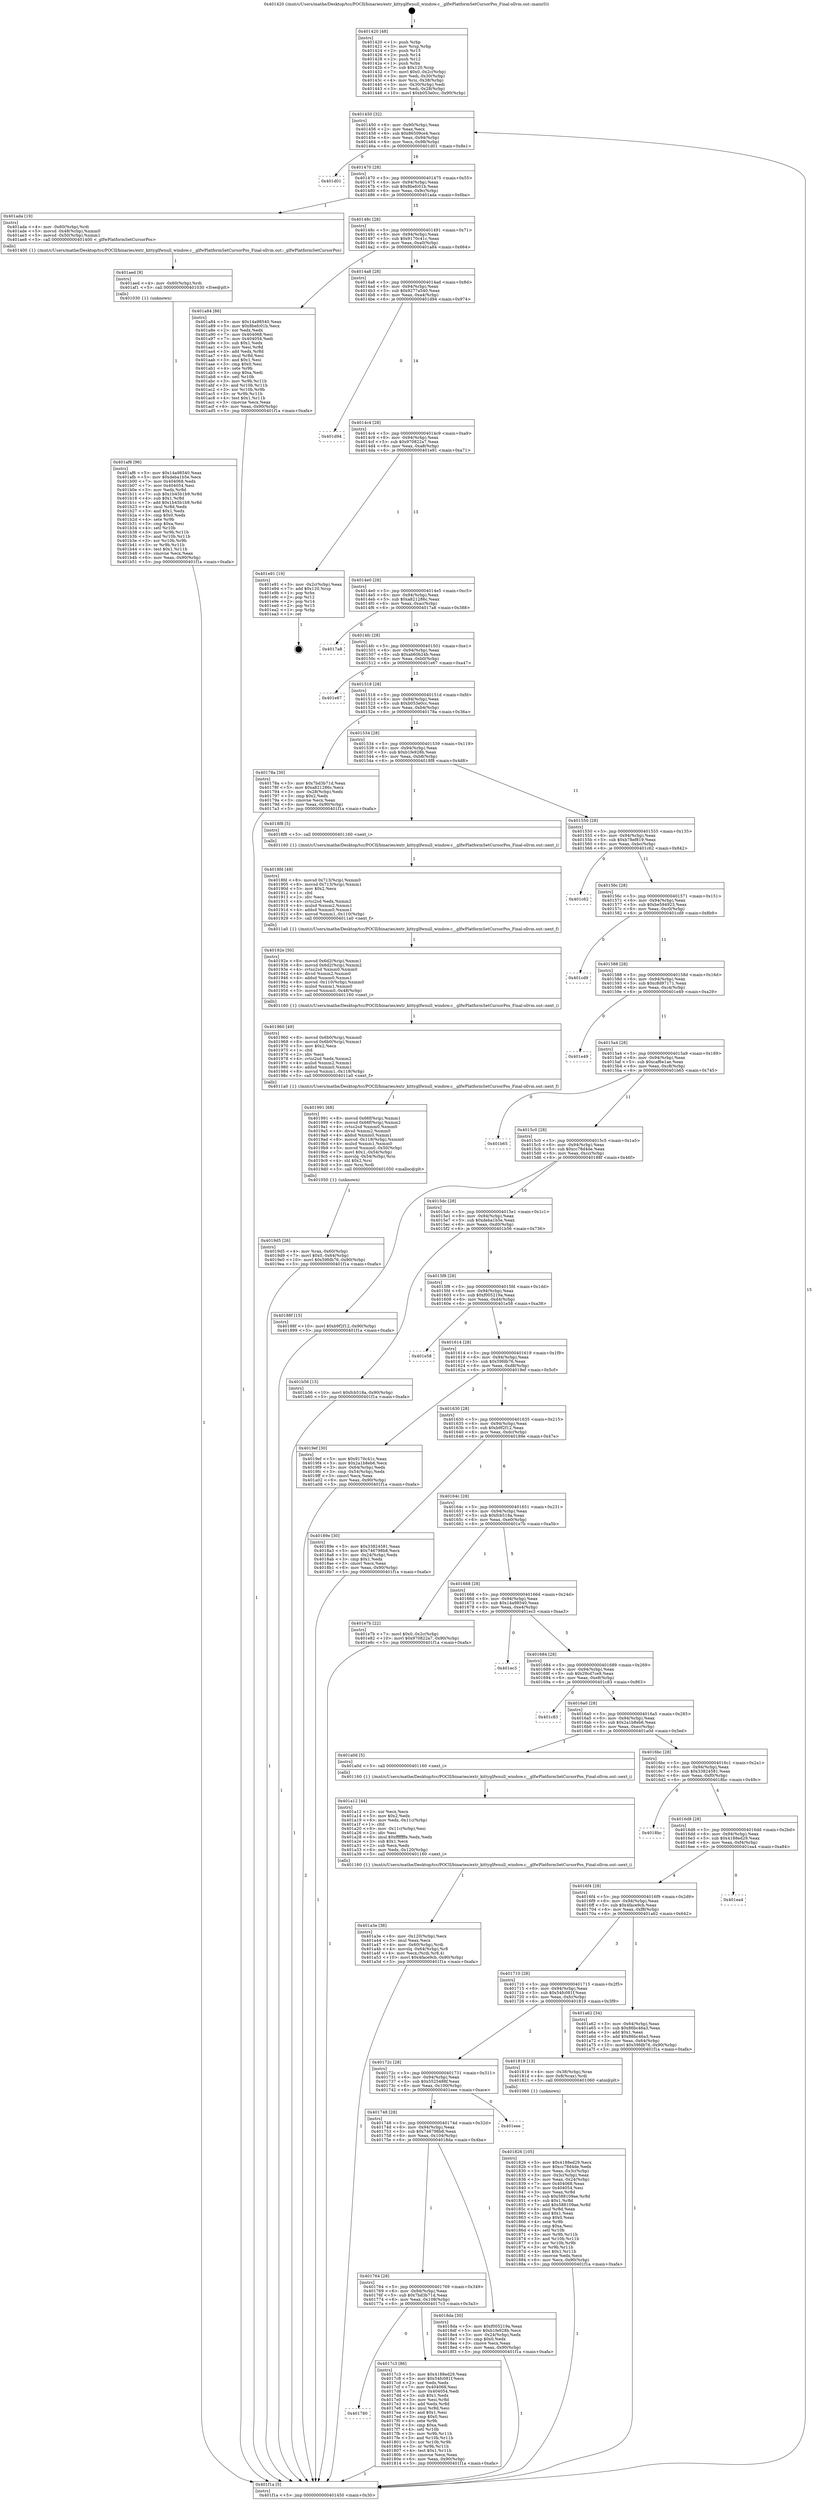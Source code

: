 digraph "0x401420" {
  label = "0x401420 (/mnt/c/Users/mathe/Desktop/tcc/POCII/binaries/extr_kittyglfwnull_window.c__glfwPlatformSetCursorPos_Final-ollvm.out::main(0))"
  labelloc = "t"
  node[shape=record]

  Entry [label="",width=0.3,height=0.3,shape=circle,fillcolor=black,style=filled]
  "0x401450" [label="{
     0x401450 [32]\l
     | [instrs]\l
     &nbsp;&nbsp;0x401450 \<+6\>: mov -0x90(%rbp),%eax\l
     &nbsp;&nbsp;0x401456 \<+2\>: mov %eax,%ecx\l
     &nbsp;&nbsp;0x401458 \<+6\>: sub $0x86509ce4,%ecx\l
     &nbsp;&nbsp;0x40145e \<+6\>: mov %eax,-0x94(%rbp)\l
     &nbsp;&nbsp;0x401464 \<+6\>: mov %ecx,-0x98(%rbp)\l
     &nbsp;&nbsp;0x40146a \<+6\>: je 0000000000401d01 \<main+0x8e1\>\l
  }"]
  "0x401d01" [label="{
     0x401d01\l
  }", style=dashed]
  "0x401470" [label="{
     0x401470 [28]\l
     | [instrs]\l
     &nbsp;&nbsp;0x401470 \<+5\>: jmp 0000000000401475 \<main+0x55\>\l
     &nbsp;&nbsp;0x401475 \<+6\>: mov -0x94(%rbp),%eax\l
     &nbsp;&nbsp;0x40147b \<+5\>: sub $0x8befc01b,%eax\l
     &nbsp;&nbsp;0x401480 \<+6\>: mov %eax,-0x9c(%rbp)\l
     &nbsp;&nbsp;0x401486 \<+6\>: je 0000000000401ada \<main+0x6ba\>\l
  }"]
  Exit [label="",width=0.3,height=0.3,shape=circle,fillcolor=black,style=filled,peripheries=2]
  "0x401ada" [label="{
     0x401ada [19]\l
     | [instrs]\l
     &nbsp;&nbsp;0x401ada \<+4\>: mov -0x60(%rbp),%rdi\l
     &nbsp;&nbsp;0x401ade \<+5\>: movsd -0x48(%rbp),%xmm0\l
     &nbsp;&nbsp;0x401ae3 \<+5\>: movsd -0x50(%rbp),%xmm1\l
     &nbsp;&nbsp;0x401ae8 \<+5\>: call 0000000000401400 \<_glfwPlatformSetCursorPos\>\l
     | [calls]\l
     &nbsp;&nbsp;0x401400 \{1\} (/mnt/c/Users/mathe/Desktop/tcc/POCII/binaries/extr_kittyglfwnull_window.c__glfwPlatformSetCursorPos_Final-ollvm.out::_glfwPlatformSetCursorPos)\l
  }"]
  "0x40148c" [label="{
     0x40148c [28]\l
     | [instrs]\l
     &nbsp;&nbsp;0x40148c \<+5\>: jmp 0000000000401491 \<main+0x71\>\l
     &nbsp;&nbsp;0x401491 \<+6\>: mov -0x94(%rbp),%eax\l
     &nbsp;&nbsp;0x401497 \<+5\>: sub $0x9170c41c,%eax\l
     &nbsp;&nbsp;0x40149c \<+6\>: mov %eax,-0xa0(%rbp)\l
     &nbsp;&nbsp;0x4014a2 \<+6\>: je 0000000000401a84 \<main+0x664\>\l
  }"]
  "0x401af6" [label="{
     0x401af6 [96]\l
     | [instrs]\l
     &nbsp;&nbsp;0x401af6 \<+5\>: mov $0x14a98540,%eax\l
     &nbsp;&nbsp;0x401afb \<+5\>: mov $0xdeba1b5e,%ecx\l
     &nbsp;&nbsp;0x401b00 \<+7\>: mov 0x404068,%edx\l
     &nbsp;&nbsp;0x401b07 \<+7\>: mov 0x404054,%esi\l
     &nbsp;&nbsp;0x401b0e \<+3\>: mov %edx,%r8d\l
     &nbsp;&nbsp;0x401b11 \<+7\>: sub $0x1b45b1b9,%r8d\l
     &nbsp;&nbsp;0x401b18 \<+4\>: sub $0x1,%r8d\l
     &nbsp;&nbsp;0x401b1c \<+7\>: add $0x1b45b1b9,%r8d\l
     &nbsp;&nbsp;0x401b23 \<+4\>: imul %r8d,%edx\l
     &nbsp;&nbsp;0x401b27 \<+3\>: and $0x1,%edx\l
     &nbsp;&nbsp;0x401b2a \<+3\>: cmp $0x0,%edx\l
     &nbsp;&nbsp;0x401b2d \<+4\>: sete %r9b\l
     &nbsp;&nbsp;0x401b31 \<+3\>: cmp $0xa,%esi\l
     &nbsp;&nbsp;0x401b34 \<+4\>: setl %r10b\l
     &nbsp;&nbsp;0x401b38 \<+3\>: mov %r9b,%r11b\l
     &nbsp;&nbsp;0x401b3b \<+3\>: and %r10b,%r11b\l
     &nbsp;&nbsp;0x401b3e \<+3\>: xor %r10b,%r9b\l
     &nbsp;&nbsp;0x401b41 \<+3\>: or %r9b,%r11b\l
     &nbsp;&nbsp;0x401b44 \<+4\>: test $0x1,%r11b\l
     &nbsp;&nbsp;0x401b48 \<+3\>: cmovne %ecx,%eax\l
     &nbsp;&nbsp;0x401b4b \<+6\>: mov %eax,-0x90(%rbp)\l
     &nbsp;&nbsp;0x401b51 \<+5\>: jmp 0000000000401f1a \<main+0xafa\>\l
  }"]
  "0x401a84" [label="{
     0x401a84 [86]\l
     | [instrs]\l
     &nbsp;&nbsp;0x401a84 \<+5\>: mov $0x14a98540,%eax\l
     &nbsp;&nbsp;0x401a89 \<+5\>: mov $0x8befc01b,%ecx\l
     &nbsp;&nbsp;0x401a8e \<+2\>: xor %edx,%edx\l
     &nbsp;&nbsp;0x401a90 \<+7\>: mov 0x404068,%esi\l
     &nbsp;&nbsp;0x401a97 \<+7\>: mov 0x404054,%edi\l
     &nbsp;&nbsp;0x401a9e \<+3\>: sub $0x1,%edx\l
     &nbsp;&nbsp;0x401aa1 \<+3\>: mov %esi,%r8d\l
     &nbsp;&nbsp;0x401aa4 \<+3\>: add %edx,%r8d\l
     &nbsp;&nbsp;0x401aa7 \<+4\>: imul %r8d,%esi\l
     &nbsp;&nbsp;0x401aab \<+3\>: and $0x1,%esi\l
     &nbsp;&nbsp;0x401aae \<+3\>: cmp $0x0,%esi\l
     &nbsp;&nbsp;0x401ab1 \<+4\>: sete %r9b\l
     &nbsp;&nbsp;0x401ab5 \<+3\>: cmp $0xa,%edi\l
     &nbsp;&nbsp;0x401ab8 \<+4\>: setl %r10b\l
     &nbsp;&nbsp;0x401abc \<+3\>: mov %r9b,%r11b\l
     &nbsp;&nbsp;0x401abf \<+3\>: and %r10b,%r11b\l
     &nbsp;&nbsp;0x401ac2 \<+3\>: xor %r10b,%r9b\l
     &nbsp;&nbsp;0x401ac5 \<+3\>: or %r9b,%r11b\l
     &nbsp;&nbsp;0x401ac8 \<+4\>: test $0x1,%r11b\l
     &nbsp;&nbsp;0x401acc \<+3\>: cmovne %ecx,%eax\l
     &nbsp;&nbsp;0x401acf \<+6\>: mov %eax,-0x90(%rbp)\l
     &nbsp;&nbsp;0x401ad5 \<+5\>: jmp 0000000000401f1a \<main+0xafa\>\l
  }"]
  "0x4014a8" [label="{
     0x4014a8 [28]\l
     | [instrs]\l
     &nbsp;&nbsp;0x4014a8 \<+5\>: jmp 00000000004014ad \<main+0x8d\>\l
     &nbsp;&nbsp;0x4014ad \<+6\>: mov -0x94(%rbp),%eax\l
     &nbsp;&nbsp;0x4014b3 \<+5\>: sub $0x9277a540,%eax\l
     &nbsp;&nbsp;0x4014b8 \<+6\>: mov %eax,-0xa4(%rbp)\l
     &nbsp;&nbsp;0x4014be \<+6\>: je 0000000000401d94 \<main+0x974\>\l
  }"]
  "0x401aed" [label="{
     0x401aed [9]\l
     | [instrs]\l
     &nbsp;&nbsp;0x401aed \<+4\>: mov -0x60(%rbp),%rdi\l
     &nbsp;&nbsp;0x401af1 \<+5\>: call 0000000000401030 \<free@plt\>\l
     | [calls]\l
     &nbsp;&nbsp;0x401030 \{1\} (unknown)\l
  }"]
  "0x401d94" [label="{
     0x401d94\l
  }", style=dashed]
  "0x4014c4" [label="{
     0x4014c4 [28]\l
     | [instrs]\l
     &nbsp;&nbsp;0x4014c4 \<+5\>: jmp 00000000004014c9 \<main+0xa9\>\l
     &nbsp;&nbsp;0x4014c9 \<+6\>: mov -0x94(%rbp),%eax\l
     &nbsp;&nbsp;0x4014cf \<+5\>: sub $0x970822a7,%eax\l
     &nbsp;&nbsp;0x4014d4 \<+6\>: mov %eax,-0xa8(%rbp)\l
     &nbsp;&nbsp;0x4014da \<+6\>: je 0000000000401e91 \<main+0xa71\>\l
  }"]
  "0x401a3e" [label="{
     0x401a3e [36]\l
     | [instrs]\l
     &nbsp;&nbsp;0x401a3e \<+6\>: mov -0x120(%rbp),%ecx\l
     &nbsp;&nbsp;0x401a44 \<+3\>: imul %eax,%ecx\l
     &nbsp;&nbsp;0x401a47 \<+4\>: mov -0x60(%rbp),%rdi\l
     &nbsp;&nbsp;0x401a4b \<+4\>: movslq -0x64(%rbp),%r8\l
     &nbsp;&nbsp;0x401a4f \<+4\>: mov %ecx,(%rdi,%r8,4)\l
     &nbsp;&nbsp;0x401a53 \<+10\>: movl $0x4face9cb,-0x90(%rbp)\l
     &nbsp;&nbsp;0x401a5d \<+5\>: jmp 0000000000401f1a \<main+0xafa\>\l
  }"]
  "0x401e91" [label="{
     0x401e91 [19]\l
     | [instrs]\l
     &nbsp;&nbsp;0x401e91 \<+3\>: mov -0x2c(%rbp),%eax\l
     &nbsp;&nbsp;0x401e94 \<+7\>: add $0x120,%rsp\l
     &nbsp;&nbsp;0x401e9b \<+1\>: pop %rbx\l
     &nbsp;&nbsp;0x401e9c \<+2\>: pop %r12\l
     &nbsp;&nbsp;0x401e9e \<+2\>: pop %r14\l
     &nbsp;&nbsp;0x401ea0 \<+2\>: pop %r15\l
     &nbsp;&nbsp;0x401ea2 \<+1\>: pop %rbp\l
     &nbsp;&nbsp;0x401ea3 \<+1\>: ret\l
  }"]
  "0x4014e0" [label="{
     0x4014e0 [28]\l
     | [instrs]\l
     &nbsp;&nbsp;0x4014e0 \<+5\>: jmp 00000000004014e5 \<main+0xc5\>\l
     &nbsp;&nbsp;0x4014e5 \<+6\>: mov -0x94(%rbp),%eax\l
     &nbsp;&nbsp;0x4014eb \<+5\>: sub $0xa821286c,%eax\l
     &nbsp;&nbsp;0x4014f0 \<+6\>: mov %eax,-0xac(%rbp)\l
     &nbsp;&nbsp;0x4014f6 \<+6\>: je 00000000004017a8 \<main+0x388\>\l
  }"]
  "0x401a12" [label="{
     0x401a12 [44]\l
     | [instrs]\l
     &nbsp;&nbsp;0x401a12 \<+2\>: xor %ecx,%ecx\l
     &nbsp;&nbsp;0x401a14 \<+5\>: mov $0x2,%edx\l
     &nbsp;&nbsp;0x401a19 \<+6\>: mov %edx,-0x11c(%rbp)\l
     &nbsp;&nbsp;0x401a1f \<+1\>: cltd\l
     &nbsp;&nbsp;0x401a20 \<+6\>: mov -0x11c(%rbp),%esi\l
     &nbsp;&nbsp;0x401a26 \<+2\>: idiv %esi\l
     &nbsp;&nbsp;0x401a28 \<+6\>: imul $0xfffffffe,%edx,%edx\l
     &nbsp;&nbsp;0x401a2e \<+3\>: sub $0x1,%ecx\l
     &nbsp;&nbsp;0x401a31 \<+2\>: sub %ecx,%edx\l
     &nbsp;&nbsp;0x401a33 \<+6\>: mov %edx,-0x120(%rbp)\l
     &nbsp;&nbsp;0x401a39 \<+5\>: call 0000000000401160 \<next_i\>\l
     | [calls]\l
     &nbsp;&nbsp;0x401160 \{1\} (/mnt/c/Users/mathe/Desktop/tcc/POCII/binaries/extr_kittyglfwnull_window.c__glfwPlatformSetCursorPos_Final-ollvm.out::next_i)\l
  }"]
  "0x4017a8" [label="{
     0x4017a8\l
  }", style=dashed]
  "0x4014fc" [label="{
     0x4014fc [28]\l
     | [instrs]\l
     &nbsp;&nbsp;0x4014fc \<+5\>: jmp 0000000000401501 \<main+0xe1\>\l
     &nbsp;&nbsp;0x401501 \<+6\>: mov -0x94(%rbp),%eax\l
     &nbsp;&nbsp;0x401507 \<+5\>: sub $0xab60b24b,%eax\l
     &nbsp;&nbsp;0x40150c \<+6\>: mov %eax,-0xb0(%rbp)\l
     &nbsp;&nbsp;0x401512 \<+6\>: je 0000000000401e67 \<main+0xa47\>\l
  }"]
  "0x4019d5" [label="{
     0x4019d5 [26]\l
     | [instrs]\l
     &nbsp;&nbsp;0x4019d5 \<+4\>: mov %rax,-0x60(%rbp)\l
     &nbsp;&nbsp;0x4019d9 \<+7\>: movl $0x0,-0x64(%rbp)\l
     &nbsp;&nbsp;0x4019e0 \<+10\>: movl $0x59fdb76,-0x90(%rbp)\l
     &nbsp;&nbsp;0x4019ea \<+5\>: jmp 0000000000401f1a \<main+0xafa\>\l
  }"]
  "0x401e67" [label="{
     0x401e67\l
  }", style=dashed]
  "0x401518" [label="{
     0x401518 [28]\l
     | [instrs]\l
     &nbsp;&nbsp;0x401518 \<+5\>: jmp 000000000040151d \<main+0xfd\>\l
     &nbsp;&nbsp;0x40151d \<+6\>: mov -0x94(%rbp),%eax\l
     &nbsp;&nbsp;0x401523 \<+5\>: sub $0xb053e0cc,%eax\l
     &nbsp;&nbsp;0x401528 \<+6\>: mov %eax,-0xb4(%rbp)\l
     &nbsp;&nbsp;0x40152e \<+6\>: je 000000000040178a \<main+0x36a\>\l
  }"]
  "0x401991" [label="{
     0x401991 [68]\l
     | [instrs]\l
     &nbsp;&nbsp;0x401991 \<+8\>: movsd 0x66f(%rip),%xmm1\l
     &nbsp;&nbsp;0x401999 \<+8\>: movsd 0x66f(%rip),%xmm2\l
     &nbsp;&nbsp;0x4019a1 \<+4\>: cvtss2sd %xmm0,%xmm0\l
     &nbsp;&nbsp;0x4019a5 \<+4\>: divsd %xmm2,%xmm0\l
     &nbsp;&nbsp;0x4019a9 \<+4\>: addsd %xmm0,%xmm1\l
     &nbsp;&nbsp;0x4019ad \<+8\>: movsd -0x118(%rbp),%xmm0\l
     &nbsp;&nbsp;0x4019b5 \<+4\>: mulsd %xmm1,%xmm0\l
     &nbsp;&nbsp;0x4019b9 \<+5\>: movsd %xmm0,-0x50(%rbp)\l
     &nbsp;&nbsp;0x4019be \<+7\>: movl $0x1,-0x54(%rbp)\l
     &nbsp;&nbsp;0x4019c5 \<+4\>: movslq -0x54(%rbp),%rsi\l
     &nbsp;&nbsp;0x4019c9 \<+4\>: shl $0x2,%rsi\l
     &nbsp;&nbsp;0x4019cd \<+3\>: mov %rsi,%rdi\l
     &nbsp;&nbsp;0x4019d0 \<+5\>: call 0000000000401050 \<malloc@plt\>\l
     | [calls]\l
     &nbsp;&nbsp;0x401050 \{1\} (unknown)\l
  }"]
  "0x40178a" [label="{
     0x40178a [30]\l
     | [instrs]\l
     &nbsp;&nbsp;0x40178a \<+5\>: mov $0x7bd3b71d,%eax\l
     &nbsp;&nbsp;0x40178f \<+5\>: mov $0xa821286c,%ecx\l
     &nbsp;&nbsp;0x401794 \<+3\>: mov -0x28(%rbp),%edx\l
     &nbsp;&nbsp;0x401797 \<+3\>: cmp $0x2,%edx\l
     &nbsp;&nbsp;0x40179a \<+3\>: cmovne %ecx,%eax\l
     &nbsp;&nbsp;0x40179d \<+6\>: mov %eax,-0x90(%rbp)\l
     &nbsp;&nbsp;0x4017a3 \<+5\>: jmp 0000000000401f1a \<main+0xafa\>\l
  }"]
  "0x401534" [label="{
     0x401534 [28]\l
     | [instrs]\l
     &nbsp;&nbsp;0x401534 \<+5\>: jmp 0000000000401539 \<main+0x119\>\l
     &nbsp;&nbsp;0x401539 \<+6\>: mov -0x94(%rbp),%eax\l
     &nbsp;&nbsp;0x40153f \<+5\>: sub $0xb1fe928b,%eax\l
     &nbsp;&nbsp;0x401544 \<+6\>: mov %eax,-0xb8(%rbp)\l
     &nbsp;&nbsp;0x40154a \<+6\>: je 00000000004018f8 \<main+0x4d8\>\l
  }"]
  "0x401f1a" [label="{
     0x401f1a [5]\l
     | [instrs]\l
     &nbsp;&nbsp;0x401f1a \<+5\>: jmp 0000000000401450 \<main+0x30\>\l
  }"]
  "0x401420" [label="{
     0x401420 [48]\l
     | [instrs]\l
     &nbsp;&nbsp;0x401420 \<+1\>: push %rbp\l
     &nbsp;&nbsp;0x401421 \<+3\>: mov %rsp,%rbp\l
     &nbsp;&nbsp;0x401424 \<+2\>: push %r15\l
     &nbsp;&nbsp;0x401426 \<+2\>: push %r14\l
     &nbsp;&nbsp;0x401428 \<+2\>: push %r12\l
     &nbsp;&nbsp;0x40142a \<+1\>: push %rbx\l
     &nbsp;&nbsp;0x40142b \<+7\>: sub $0x120,%rsp\l
     &nbsp;&nbsp;0x401432 \<+7\>: movl $0x0,-0x2c(%rbp)\l
     &nbsp;&nbsp;0x401439 \<+3\>: mov %edi,-0x30(%rbp)\l
     &nbsp;&nbsp;0x40143c \<+4\>: mov %rsi,-0x38(%rbp)\l
     &nbsp;&nbsp;0x401440 \<+3\>: mov -0x30(%rbp),%edi\l
     &nbsp;&nbsp;0x401443 \<+3\>: mov %edi,-0x28(%rbp)\l
     &nbsp;&nbsp;0x401446 \<+10\>: movl $0xb053e0cc,-0x90(%rbp)\l
  }"]
  "0x401960" [label="{
     0x401960 [49]\l
     | [instrs]\l
     &nbsp;&nbsp;0x401960 \<+8\>: movsd 0x6b0(%rip),%xmm0\l
     &nbsp;&nbsp;0x401968 \<+8\>: movsd 0x6b0(%rip),%xmm1\l
     &nbsp;&nbsp;0x401970 \<+5\>: mov $0x2,%ecx\l
     &nbsp;&nbsp;0x401975 \<+1\>: cltd\l
     &nbsp;&nbsp;0x401976 \<+2\>: idiv %ecx\l
     &nbsp;&nbsp;0x401978 \<+4\>: cvtsi2sd %edx,%xmm2\l
     &nbsp;&nbsp;0x40197c \<+4\>: mulsd %xmm2,%xmm1\l
     &nbsp;&nbsp;0x401980 \<+4\>: addsd %xmm0,%xmm1\l
     &nbsp;&nbsp;0x401984 \<+8\>: movsd %xmm1,-0x118(%rbp)\l
     &nbsp;&nbsp;0x40198c \<+5\>: call 00000000004011a0 \<next_f\>\l
     | [calls]\l
     &nbsp;&nbsp;0x4011a0 \{1\} (/mnt/c/Users/mathe/Desktop/tcc/POCII/binaries/extr_kittyglfwnull_window.c__glfwPlatformSetCursorPos_Final-ollvm.out::next_f)\l
  }"]
  "0x4018f8" [label="{
     0x4018f8 [5]\l
     | [instrs]\l
     &nbsp;&nbsp;0x4018f8 \<+5\>: call 0000000000401160 \<next_i\>\l
     | [calls]\l
     &nbsp;&nbsp;0x401160 \{1\} (/mnt/c/Users/mathe/Desktop/tcc/POCII/binaries/extr_kittyglfwnull_window.c__glfwPlatformSetCursorPos_Final-ollvm.out::next_i)\l
  }"]
  "0x401550" [label="{
     0x401550 [28]\l
     | [instrs]\l
     &nbsp;&nbsp;0x401550 \<+5\>: jmp 0000000000401555 \<main+0x135\>\l
     &nbsp;&nbsp;0x401555 \<+6\>: mov -0x94(%rbp),%eax\l
     &nbsp;&nbsp;0x40155b \<+5\>: sub $0xb78ef819,%eax\l
     &nbsp;&nbsp;0x401560 \<+6\>: mov %eax,-0xbc(%rbp)\l
     &nbsp;&nbsp;0x401566 \<+6\>: je 0000000000401c62 \<main+0x842\>\l
  }"]
  "0x40192e" [label="{
     0x40192e [50]\l
     | [instrs]\l
     &nbsp;&nbsp;0x40192e \<+8\>: movsd 0x6d2(%rip),%xmm1\l
     &nbsp;&nbsp;0x401936 \<+8\>: movsd 0x6d2(%rip),%xmm2\l
     &nbsp;&nbsp;0x40193e \<+4\>: cvtss2sd %xmm0,%xmm0\l
     &nbsp;&nbsp;0x401942 \<+4\>: divsd %xmm2,%xmm0\l
     &nbsp;&nbsp;0x401946 \<+4\>: addsd %xmm0,%xmm1\l
     &nbsp;&nbsp;0x40194a \<+8\>: movsd -0x110(%rbp),%xmm0\l
     &nbsp;&nbsp;0x401952 \<+4\>: mulsd %xmm1,%xmm0\l
     &nbsp;&nbsp;0x401956 \<+5\>: movsd %xmm0,-0x48(%rbp)\l
     &nbsp;&nbsp;0x40195b \<+5\>: call 0000000000401160 \<next_i\>\l
     | [calls]\l
     &nbsp;&nbsp;0x401160 \{1\} (/mnt/c/Users/mathe/Desktop/tcc/POCII/binaries/extr_kittyglfwnull_window.c__glfwPlatformSetCursorPos_Final-ollvm.out::next_i)\l
  }"]
  "0x401c62" [label="{
     0x401c62\l
  }", style=dashed]
  "0x40156c" [label="{
     0x40156c [28]\l
     | [instrs]\l
     &nbsp;&nbsp;0x40156c \<+5\>: jmp 0000000000401571 \<main+0x151\>\l
     &nbsp;&nbsp;0x401571 \<+6\>: mov -0x94(%rbp),%eax\l
     &nbsp;&nbsp;0x401577 \<+5\>: sub $0xbe594923,%eax\l
     &nbsp;&nbsp;0x40157c \<+6\>: mov %eax,-0xc0(%rbp)\l
     &nbsp;&nbsp;0x401582 \<+6\>: je 0000000000401cd9 \<main+0x8b9\>\l
  }"]
  "0x4018fd" [label="{
     0x4018fd [49]\l
     | [instrs]\l
     &nbsp;&nbsp;0x4018fd \<+8\>: movsd 0x713(%rip),%xmm0\l
     &nbsp;&nbsp;0x401905 \<+8\>: movsd 0x713(%rip),%xmm1\l
     &nbsp;&nbsp;0x40190d \<+5\>: mov $0x2,%ecx\l
     &nbsp;&nbsp;0x401912 \<+1\>: cltd\l
     &nbsp;&nbsp;0x401913 \<+2\>: idiv %ecx\l
     &nbsp;&nbsp;0x401915 \<+4\>: cvtsi2sd %edx,%xmm2\l
     &nbsp;&nbsp;0x401919 \<+4\>: mulsd %xmm2,%xmm1\l
     &nbsp;&nbsp;0x40191d \<+4\>: addsd %xmm0,%xmm1\l
     &nbsp;&nbsp;0x401921 \<+8\>: movsd %xmm1,-0x110(%rbp)\l
     &nbsp;&nbsp;0x401929 \<+5\>: call 00000000004011a0 \<next_f\>\l
     | [calls]\l
     &nbsp;&nbsp;0x4011a0 \{1\} (/mnt/c/Users/mathe/Desktop/tcc/POCII/binaries/extr_kittyglfwnull_window.c__glfwPlatformSetCursorPos_Final-ollvm.out::next_f)\l
  }"]
  "0x401cd9" [label="{
     0x401cd9\l
  }", style=dashed]
  "0x401588" [label="{
     0x401588 [28]\l
     | [instrs]\l
     &nbsp;&nbsp;0x401588 \<+5\>: jmp 000000000040158d \<main+0x16d\>\l
     &nbsp;&nbsp;0x40158d \<+6\>: mov -0x94(%rbp),%eax\l
     &nbsp;&nbsp;0x401593 \<+5\>: sub $0xc8d97171,%eax\l
     &nbsp;&nbsp;0x401598 \<+6\>: mov %eax,-0xc4(%rbp)\l
     &nbsp;&nbsp;0x40159e \<+6\>: je 0000000000401e49 \<main+0xa29\>\l
  }"]
  "0x401826" [label="{
     0x401826 [105]\l
     | [instrs]\l
     &nbsp;&nbsp;0x401826 \<+5\>: mov $0x4188ed29,%ecx\l
     &nbsp;&nbsp;0x40182b \<+5\>: mov $0xcc78d4de,%edx\l
     &nbsp;&nbsp;0x401830 \<+3\>: mov %eax,-0x3c(%rbp)\l
     &nbsp;&nbsp;0x401833 \<+3\>: mov -0x3c(%rbp),%eax\l
     &nbsp;&nbsp;0x401836 \<+3\>: mov %eax,-0x24(%rbp)\l
     &nbsp;&nbsp;0x401839 \<+7\>: mov 0x404068,%eax\l
     &nbsp;&nbsp;0x401840 \<+7\>: mov 0x404054,%esi\l
     &nbsp;&nbsp;0x401847 \<+3\>: mov %eax,%r8d\l
     &nbsp;&nbsp;0x40184a \<+7\>: sub $0x588109ae,%r8d\l
     &nbsp;&nbsp;0x401851 \<+4\>: sub $0x1,%r8d\l
     &nbsp;&nbsp;0x401855 \<+7\>: add $0x588109ae,%r8d\l
     &nbsp;&nbsp;0x40185c \<+4\>: imul %r8d,%eax\l
     &nbsp;&nbsp;0x401860 \<+3\>: and $0x1,%eax\l
     &nbsp;&nbsp;0x401863 \<+3\>: cmp $0x0,%eax\l
     &nbsp;&nbsp;0x401866 \<+4\>: sete %r9b\l
     &nbsp;&nbsp;0x40186a \<+3\>: cmp $0xa,%esi\l
     &nbsp;&nbsp;0x40186d \<+4\>: setl %r10b\l
     &nbsp;&nbsp;0x401871 \<+3\>: mov %r9b,%r11b\l
     &nbsp;&nbsp;0x401874 \<+3\>: and %r10b,%r11b\l
     &nbsp;&nbsp;0x401877 \<+3\>: xor %r10b,%r9b\l
     &nbsp;&nbsp;0x40187a \<+3\>: or %r9b,%r11b\l
     &nbsp;&nbsp;0x40187d \<+4\>: test $0x1,%r11b\l
     &nbsp;&nbsp;0x401881 \<+3\>: cmovne %edx,%ecx\l
     &nbsp;&nbsp;0x401884 \<+6\>: mov %ecx,-0x90(%rbp)\l
     &nbsp;&nbsp;0x40188a \<+5\>: jmp 0000000000401f1a \<main+0xafa\>\l
  }"]
  "0x401e49" [label="{
     0x401e49\l
  }", style=dashed]
  "0x4015a4" [label="{
     0x4015a4 [28]\l
     | [instrs]\l
     &nbsp;&nbsp;0x4015a4 \<+5\>: jmp 00000000004015a9 \<main+0x189\>\l
     &nbsp;&nbsp;0x4015a9 \<+6\>: mov -0x94(%rbp),%eax\l
     &nbsp;&nbsp;0x4015af \<+5\>: sub $0xcaf6e1ae,%eax\l
     &nbsp;&nbsp;0x4015b4 \<+6\>: mov %eax,-0xc8(%rbp)\l
     &nbsp;&nbsp;0x4015ba \<+6\>: je 0000000000401b65 \<main+0x745\>\l
  }"]
  "0x401780" [label="{
     0x401780\l
  }", style=dashed]
  "0x401b65" [label="{
     0x401b65\l
  }", style=dashed]
  "0x4015c0" [label="{
     0x4015c0 [28]\l
     | [instrs]\l
     &nbsp;&nbsp;0x4015c0 \<+5\>: jmp 00000000004015c5 \<main+0x1a5\>\l
     &nbsp;&nbsp;0x4015c5 \<+6\>: mov -0x94(%rbp),%eax\l
     &nbsp;&nbsp;0x4015cb \<+5\>: sub $0xcc78d4de,%eax\l
     &nbsp;&nbsp;0x4015d0 \<+6\>: mov %eax,-0xcc(%rbp)\l
     &nbsp;&nbsp;0x4015d6 \<+6\>: je 000000000040188f \<main+0x46f\>\l
  }"]
  "0x4017c3" [label="{
     0x4017c3 [86]\l
     | [instrs]\l
     &nbsp;&nbsp;0x4017c3 \<+5\>: mov $0x4188ed29,%eax\l
     &nbsp;&nbsp;0x4017c8 \<+5\>: mov $0x54fc081f,%ecx\l
     &nbsp;&nbsp;0x4017cd \<+2\>: xor %edx,%edx\l
     &nbsp;&nbsp;0x4017cf \<+7\>: mov 0x404068,%esi\l
     &nbsp;&nbsp;0x4017d6 \<+7\>: mov 0x404054,%edi\l
     &nbsp;&nbsp;0x4017dd \<+3\>: sub $0x1,%edx\l
     &nbsp;&nbsp;0x4017e0 \<+3\>: mov %esi,%r8d\l
     &nbsp;&nbsp;0x4017e3 \<+3\>: add %edx,%r8d\l
     &nbsp;&nbsp;0x4017e6 \<+4\>: imul %r8d,%esi\l
     &nbsp;&nbsp;0x4017ea \<+3\>: and $0x1,%esi\l
     &nbsp;&nbsp;0x4017ed \<+3\>: cmp $0x0,%esi\l
     &nbsp;&nbsp;0x4017f0 \<+4\>: sete %r9b\l
     &nbsp;&nbsp;0x4017f4 \<+3\>: cmp $0xa,%edi\l
     &nbsp;&nbsp;0x4017f7 \<+4\>: setl %r10b\l
     &nbsp;&nbsp;0x4017fb \<+3\>: mov %r9b,%r11b\l
     &nbsp;&nbsp;0x4017fe \<+3\>: and %r10b,%r11b\l
     &nbsp;&nbsp;0x401801 \<+3\>: xor %r10b,%r9b\l
     &nbsp;&nbsp;0x401804 \<+3\>: or %r9b,%r11b\l
     &nbsp;&nbsp;0x401807 \<+4\>: test $0x1,%r11b\l
     &nbsp;&nbsp;0x40180b \<+3\>: cmovne %ecx,%eax\l
     &nbsp;&nbsp;0x40180e \<+6\>: mov %eax,-0x90(%rbp)\l
     &nbsp;&nbsp;0x401814 \<+5\>: jmp 0000000000401f1a \<main+0xafa\>\l
  }"]
  "0x40188f" [label="{
     0x40188f [15]\l
     | [instrs]\l
     &nbsp;&nbsp;0x40188f \<+10\>: movl $0xb9f2f12,-0x90(%rbp)\l
     &nbsp;&nbsp;0x401899 \<+5\>: jmp 0000000000401f1a \<main+0xafa\>\l
  }"]
  "0x4015dc" [label="{
     0x4015dc [28]\l
     | [instrs]\l
     &nbsp;&nbsp;0x4015dc \<+5\>: jmp 00000000004015e1 \<main+0x1c1\>\l
     &nbsp;&nbsp;0x4015e1 \<+6\>: mov -0x94(%rbp),%eax\l
     &nbsp;&nbsp;0x4015e7 \<+5\>: sub $0xdeba1b5e,%eax\l
     &nbsp;&nbsp;0x4015ec \<+6\>: mov %eax,-0xd0(%rbp)\l
     &nbsp;&nbsp;0x4015f2 \<+6\>: je 0000000000401b56 \<main+0x736\>\l
  }"]
  "0x401764" [label="{
     0x401764 [28]\l
     | [instrs]\l
     &nbsp;&nbsp;0x401764 \<+5\>: jmp 0000000000401769 \<main+0x349\>\l
     &nbsp;&nbsp;0x401769 \<+6\>: mov -0x94(%rbp),%eax\l
     &nbsp;&nbsp;0x40176f \<+5\>: sub $0x7bd3b71d,%eax\l
     &nbsp;&nbsp;0x401774 \<+6\>: mov %eax,-0x108(%rbp)\l
     &nbsp;&nbsp;0x40177a \<+6\>: je 00000000004017c3 \<main+0x3a3\>\l
  }"]
  "0x401b56" [label="{
     0x401b56 [15]\l
     | [instrs]\l
     &nbsp;&nbsp;0x401b56 \<+10\>: movl $0xfcb518a,-0x90(%rbp)\l
     &nbsp;&nbsp;0x401b60 \<+5\>: jmp 0000000000401f1a \<main+0xafa\>\l
  }"]
  "0x4015f8" [label="{
     0x4015f8 [28]\l
     | [instrs]\l
     &nbsp;&nbsp;0x4015f8 \<+5\>: jmp 00000000004015fd \<main+0x1dd\>\l
     &nbsp;&nbsp;0x4015fd \<+6\>: mov -0x94(%rbp),%eax\l
     &nbsp;&nbsp;0x401603 \<+5\>: sub $0xf005219a,%eax\l
     &nbsp;&nbsp;0x401608 \<+6\>: mov %eax,-0xd4(%rbp)\l
     &nbsp;&nbsp;0x40160e \<+6\>: je 0000000000401e58 \<main+0xa38\>\l
  }"]
  "0x4018da" [label="{
     0x4018da [30]\l
     | [instrs]\l
     &nbsp;&nbsp;0x4018da \<+5\>: mov $0xf005219a,%eax\l
     &nbsp;&nbsp;0x4018df \<+5\>: mov $0xb1fe928b,%ecx\l
     &nbsp;&nbsp;0x4018e4 \<+3\>: mov -0x24(%rbp),%edx\l
     &nbsp;&nbsp;0x4018e7 \<+3\>: cmp $0x0,%edx\l
     &nbsp;&nbsp;0x4018ea \<+3\>: cmove %ecx,%eax\l
     &nbsp;&nbsp;0x4018ed \<+6\>: mov %eax,-0x90(%rbp)\l
     &nbsp;&nbsp;0x4018f3 \<+5\>: jmp 0000000000401f1a \<main+0xafa\>\l
  }"]
  "0x401e58" [label="{
     0x401e58\l
  }", style=dashed]
  "0x401614" [label="{
     0x401614 [28]\l
     | [instrs]\l
     &nbsp;&nbsp;0x401614 \<+5\>: jmp 0000000000401619 \<main+0x1f9\>\l
     &nbsp;&nbsp;0x401619 \<+6\>: mov -0x94(%rbp),%eax\l
     &nbsp;&nbsp;0x40161f \<+5\>: sub $0x59fdb76,%eax\l
     &nbsp;&nbsp;0x401624 \<+6\>: mov %eax,-0xd8(%rbp)\l
     &nbsp;&nbsp;0x40162a \<+6\>: je 00000000004019ef \<main+0x5cf\>\l
  }"]
  "0x401748" [label="{
     0x401748 [28]\l
     | [instrs]\l
     &nbsp;&nbsp;0x401748 \<+5\>: jmp 000000000040174d \<main+0x32d\>\l
     &nbsp;&nbsp;0x40174d \<+6\>: mov -0x94(%rbp),%eax\l
     &nbsp;&nbsp;0x401753 \<+5\>: sub $0x746798b8,%eax\l
     &nbsp;&nbsp;0x401758 \<+6\>: mov %eax,-0x104(%rbp)\l
     &nbsp;&nbsp;0x40175e \<+6\>: je 00000000004018da \<main+0x4ba\>\l
  }"]
  "0x4019ef" [label="{
     0x4019ef [30]\l
     | [instrs]\l
     &nbsp;&nbsp;0x4019ef \<+5\>: mov $0x9170c41c,%eax\l
     &nbsp;&nbsp;0x4019f4 \<+5\>: mov $0x2a1b8eb6,%ecx\l
     &nbsp;&nbsp;0x4019f9 \<+3\>: mov -0x64(%rbp),%edx\l
     &nbsp;&nbsp;0x4019fc \<+3\>: cmp -0x54(%rbp),%edx\l
     &nbsp;&nbsp;0x4019ff \<+3\>: cmovl %ecx,%eax\l
     &nbsp;&nbsp;0x401a02 \<+6\>: mov %eax,-0x90(%rbp)\l
     &nbsp;&nbsp;0x401a08 \<+5\>: jmp 0000000000401f1a \<main+0xafa\>\l
  }"]
  "0x401630" [label="{
     0x401630 [28]\l
     | [instrs]\l
     &nbsp;&nbsp;0x401630 \<+5\>: jmp 0000000000401635 \<main+0x215\>\l
     &nbsp;&nbsp;0x401635 \<+6\>: mov -0x94(%rbp),%eax\l
     &nbsp;&nbsp;0x40163b \<+5\>: sub $0xb9f2f12,%eax\l
     &nbsp;&nbsp;0x401640 \<+6\>: mov %eax,-0xdc(%rbp)\l
     &nbsp;&nbsp;0x401646 \<+6\>: je 000000000040189e \<main+0x47e\>\l
  }"]
  "0x401eee" [label="{
     0x401eee\l
  }", style=dashed]
  "0x40189e" [label="{
     0x40189e [30]\l
     | [instrs]\l
     &nbsp;&nbsp;0x40189e \<+5\>: mov $0x33824581,%eax\l
     &nbsp;&nbsp;0x4018a3 \<+5\>: mov $0x746798b8,%ecx\l
     &nbsp;&nbsp;0x4018a8 \<+3\>: mov -0x24(%rbp),%edx\l
     &nbsp;&nbsp;0x4018ab \<+3\>: cmp $0x1,%edx\l
     &nbsp;&nbsp;0x4018ae \<+3\>: cmovl %ecx,%eax\l
     &nbsp;&nbsp;0x4018b1 \<+6\>: mov %eax,-0x90(%rbp)\l
     &nbsp;&nbsp;0x4018b7 \<+5\>: jmp 0000000000401f1a \<main+0xafa\>\l
  }"]
  "0x40164c" [label="{
     0x40164c [28]\l
     | [instrs]\l
     &nbsp;&nbsp;0x40164c \<+5\>: jmp 0000000000401651 \<main+0x231\>\l
     &nbsp;&nbsp;0x401651 \<+6\>: mov -0x94(%rbp),%eax\l
     &nbsp;&nbsp;0x401657 \<+5\>: sub $0xfcb518a,%eax\l
     &nbsp;&nbsp;0x40165c \<+6\>: mov %eax,-0xe0(%rbp)\l
     &nbsp;&nbsp;0x401662 \<+6\>: je 0000000000401e7b \<main+0xa5b\>\l
  }"]
  "0x40172c" [label="{
     0x40172c [28]\l
     | [instrs]\l
     &nbsp;&nbsp;0x40172c \<+5\>: jmp 0000000000401731 \<main+0x311\>\l
     &nbsp;&nbsp;0x401731 \<+6\>: mov -0x94(%rbp),%eax\l
     &nbsp;&nbsp;0x401737 \<+5\>: sub $0x5525488f,%eax\l
     &nbsp;&nbsp;0x40173c \<+6\>: mov %eax,-0x100(%rbp)\l
     &nbsp;&nbsp;0x401742 \<+6\>: je 0000000000401eee \<main+0xace\>\l
  }"]
  "0x401e7b" [label="{
     0x401e7b [22]\l
     | [instrs]\l
     &nbsp;&nbsp;0x401e7b \<+7\>: movl $0x0,-0x2c(%rbp)\l
     &nbsp;&nbsp;0x401e82 \<+10\>: movl $0x970822a7,-0x90(%rbp)\l
     &nbsp;&nbsp;0x401e8c \<+5\>: jmp 0000000000401f1a \<main+0xafa\>\l
  }"]
  "0x401668" [label="{
     0x401668 [28]\l
     | [instrs]\l
     &nbsp;&nbsp;0x401668 \<+5\>: jmp 000000000040166d \<main+0x24d\>\l
     &nbsp;&nbsp;0x40166d \<+6\>: mov -0x94(%rbp),%eax\l
     &nbsp;&nbsp;0x401673 \<+5\>: sub $0x14a98540,%eax\l
     &nbsp;&nbsp;0x401678 \<+6\>: mov %eax,-0xe4(%rbp)\l
     &nbsp;&nbsp;0x40167e \<+6\>: je 0000000000401ec3 \<main+0xaa3\>\l
  }"]
  "0x401819" [label="{
     0x401819 [13]\l
     | [instrs]\l
     &nbsp;&nbsp;0x401819 \<+4\>: mov -0x38(%rbp),%rax\l
     &nbsp;&nbsp;0x40181d \<+4\>: mov 0x8(%rax),%rdi\l
     &nbsp;&nbsp;0x401821 \<+5\>: call 0000000000401060 \<atoi@plt\>\l
     | [calls]\l
     &nbsp;&nbsp;0x401060 \{1\} (unknown)\l
  }"]
  "0x401ec3" [label="{
     0x401ec3\l
  }", style=dashed]
  "0x401684" [label="{
     0x401684 [28]\l
     | [instrs]\l
     &nbsp;&nbsp;0x401684 \<+5\>: jmp 0000000000401689 \<main+0x269\>\l
     &nbsp;&nbsp;0x401689 \<+6\>: mov -0x94(%rbp),%eax\l
     &nbsp;&nbsp;0x40168f \<+5\>: sub $0x29cd7ce9,%eax\l
     &nbsp;&nbsp;0x401694 \<+6\>: mov %eax,-0xe8(%rbp)\l
     &nbsp;&nbsp;0x40169a \<+6\>: je 0000000000401c83 \<main+0x863\>\l
  }"]
  "0x401710" [label="{
     0x401710 [28]\l
     | [instrs]\l
     &nbsp;&nbsp;0x401710 \<+5\>: jmp 0000000000401715 \<main+0x2f5\>\l
     &nbsp;&nbsp;0x401715 \<+6\>: mov -0x94(%rbp),%eax\l
     &nbsp;&nbsp;0x40171b \<+5\>: sub $0x54fc081f,%eax\l
     &nbsp;&nbsp;0x401720 \<+6\>: mov %eax,-0xfc(%rbp)\l
     &nbsp;&nbsp;0x401726 \<+6\>: je 0000000000401819 \<main+0x3f9\>\l
  }"]
  "0x401c83" [label="{
     0x401c83\l
  }", style=dashed]
  "0x4016a0" [label="{
     0x4016a0 [28]\l
     | [instrs]\l
     &nbsp;&nbsp;0x4016a0 \<+5\>: jmp 00000000004016a5 \<main+0x285\>\l
     &nbsp;&nbsp;0x4016a5 \<+6\>: mov -0x94(%rbp),%eax\l
     &nbsp;&nbsp;0x4016ab \<+5\>: sub $0x2a1b8eb6,%eax\l
     &nbsp;&nbsp;0x4016b0 \<+6\>: mov %eax,-0xec(%rbp)\l
     &nbsp;&nbsp;0x4016b6 \<+6\>: je 0000000000401a0d \<main+0x5ed\>\l
  }"]
  "0x401a62" [label="{
     0x401a62 [34]\l
     | [instrs]\l
     &nbsp;&nbsp;0x401a62 \<+3\>: mov -0x64(%rbp),%eax\l
     &nbsp;&nbsp;0x401a65 \<+5\>: sub $0x86bc46a3,%eax\l
     &nbsp;&nbsp;0x401a6a \<+3\>: add $0x1,%eax\l
     &nbsp;&nbsp;0x401a6d \<+5\>: add $0x86bc46a3,%eax\l
     &nbsp;&nbsp;0x401a72 \<+3\>: mov %eax,-0x64(%rbp)\l
     &nbsp;&nbsp;0x401a75 \<+10\>: movl $0x59fdb76,-0x90(%rbp)\l
     &nbsp;&nbsp;0x401a7f \<+5\>: jmp 0000000000401f1a \<main+0xafa\>\l
  }"]
  "0x401a0d" [label="{
     0x401a0d [5]\l
     | [instrs]\l
     &nbsp;&nbsp;0x401a0d \<+5\>: call 0000000000401160 \<next_i\>\l
     | [calls]\l
     &nbsp;&nbsp;0x401160 \{1\} (/mnt/c/Users/mathe/Desktop/tcc/POCII/binaries/extr_kittyglfwnull_window.c__glfwPlatformSetCursorPos_Final-ollvm.out::next_i)\l
  }"]
  "0x4016bc" [label="{
     0x4016bc [28]\l
     | [instrs]\l
     &nbsp;&nbsp;0x4016bc \<+5\>: jmp 00000000004016c1 \<main+0x2a1\>\l
     &nbsp;&nbsp;0x4016c1 \<+6\>: mov -0x94(%rbp),%eax\l
     &nbsp;&nbsp;0x4016c7 \<+5\>: sub $0x33824581,%eax\l
     &nbsp;&nbsp;0x4016cc \<+6\>: mov %eax,-0xf0(%rbp)\l
     &nbsp;&nbsp;0x4016d2 \<+6\>: je 00000000004018bc \<main+0x49c\>\l
  }"]
  "0x4016f4" [label="{
     0x4016f4 [28]\l
     | [instrs]\l
     &nbsp;&nbsp;0x4016f4 \<+5\>: jmp 00000000004016f9 \<main+0x2d9\>\l
     &nbsp;&nbsp;0x4016f9 \<+6\>: mov -0x94(%rbp),%eax\l
     &nbsp;&nbsp;0x4016ff \<+5\>: sub $0x4face9cb,%eax\l
     &nbsp;&nbsp;0x401704 \<+6\>: mov %eax,-0xf8(%rbp)\l
     &nbsp;&nbsp;0x40170a \<+6\>: je 0000000000401a62 \<main+0x642\>\l
  }"]
  "0x4018bc" [label="{
     0x4018bc\l
  }", style=dashed]
  "0x4016d8" [label="{
     0x4016d8 [28]\l
     | [instrs]\l
     &nbsp;&nbsp;0x4016d8 \<+5\>: jmp 00000000004016dd \<main+0x2bd\>\l
     &nbsp;&nbsp;0x4016dd \<+6\>: mov -0x94(%rbp),%eax\l
     &nbsp;&nbsp;0x4016e3 \<+5\>: sub $0x4188ed29,%eax\l
     &nbsp;&nbsp;0x4016e8 \<+6\>: mov %eax,-0xf4(%rbp)\l
     &nbsp;&nbsp;0x4016ee \<+6\>: je 0000000000401ea4 \<main+0xa84\>\l
  }"]
  "0x401ea4" [label="{
     0x401ea4\l
  }", style=dashed]
  Entry -> "0x401420" [label=" 1"]
  "0x401450" -> "0x401d01" [label=" 0"]
  "0x401450" -> "0x401470" [label=" 16"]
  "0x401e91" -> Exit [label=" 1"]
  "0x401470" -> "0x401ada" [label=" 1"]
  "0x401470" -> "0x40148c" [label=" 15"]
  "0x401e7b" -> "0x401f1a" [label=" 1"]
  "0x40148c" -> "0x401a84" [label=" 1"]
  "0x40148c" -> "0x4014a8" [label=" 14"]
  "0x401b56" -> "0x401f1a" [label=" 1"]
  "0x4014a8" -> "0x401d94" [label=" 0"]
  "0x4014a8" -> "0x4014c4" [label=" 14"]
  "0x401af6" -> "0x401f1a" [label=" 1"]
  "0x4014c4" -> "0x401e91" [label=" 1"]
  "0x4014c4" -> "0x4014e0" [label=" 13"]
  "0x401aed" -> "0x401af6" [label=" 1"]
  "0x4014e0" -> "0x4017a8" [label=" 0"]
  "0x4014e0" -> "0x4014fc" [label=" 13"]
  "0x401ada" -> "0x401aed" [label=" 1"]
  "0x4014fc" -> "0x401e67" [label=" 0"]
  "0x4014fc" -> "0x401518" [label=" 13"]
  "0x401a84" -> "0x401f1a" [label=" 1"]
  "0x401518" -> "0x40178a" [label=" 1"]
  "0x401518" -> "0x401534" [label=" 12"]
  "0x40178a" -> "0x401f1a" [label=" 1"]
  "0x401420" -> "0x401450" [label=" 1"]
  "0x401f1a" -> "0x401450" [label=" 15"]
  "0x401a62" -> "0x401f1a" [label=" 1"]
  "0x401534" -> "0x4018f8" [label=" 1"]
  "0x401534" -> "0x401550" [label=" 11"]
  "0x401a3e" -> "0x401f1a" [label=" 1"]
  "0x401550" -> "0x401c62" [label=" 0"]
  "0x401550" -> "0x40156c" [label=" 11"]
  "0x401a12" -> "0x401a3e" [label=" 1"]
  "0x40156c" -> "0x401cd9" [label=" 0"]
  "0x40156c" -> "0x401588" [label=" 11"]
  "0x401a0d" -> "0x401a12" [label=" 1"]
  "0x401588" -> "0x401e49" [label=" 0"]
  "0x401588" -> "0x4015a4" [label=" 11"]
  "0x4019ef" -> "0x401f1a" [label=" 2"]
  "0x4015a4" -> "0x401b65" [label=" 0"]
  "0x4015a4" -> "0x4015c0" [label=" 11"]
  "0x4019d5" -> "0x401f1a" [label=" 1"]
  "0x4015c0" -> "0x40188f" [label=" 1"]
  "0x4015c0" -> "0x4015dc" [label=" 10"]
  "0x401991" -> "0x4019d5" [label=" 1"]
  "0x4015dc" -> "0x401b56" [label=" 1"]
  "0x4015dc" -> "0x4015f8" [label=" 9"]
  "0x40192e" -> "0x401960" [label=" 1"]
  "0x4015f8" -> "0x401e58" [label=" 0"]
  "0x4015f8" -> "0x401614" [label=" 9"]
  "0x4018fd" -> "0x40192e" [label=" 1"]
  "0x401614" -> "0x4019ef" [label=" 2"]
  "0x401614" -> "0x401630" [label=" 7"]
  "0x4018da" -> "0x401f1a" [label=" 1"]
  "0x401630" -> "0x40189e" [label=" 1"]
  "0x401630" -> "0x40164c" [label=" 6"]
  "0x40189e" -> "0x401f1a" [label=" 1"]
  "0x40164c" -> "0x401e7b" [label=" 1"]
  "0x40164c" -> "0x401668" [label=" 5"]
  "0x401826" -> "0x401f1a" [label=" 1"]
  "0x401668" -> "0x401ec3" [label=" 0"]
  "0x401668" -> "0x401684" [label=" 5"]
  "0x401819" -> "0x401826" [label=" 1"]
  "0x401684" -> "0x401c83" [label=" 0"]
  "0x401684" -> "0x4016a0" [label=" 5"]
  "0x401764" -> "0x401780" [label=" 0"]
  "0x4016a0" -> "0x401a0d" [label=" 1"]
  "0x4016a0" -> "0x4016bc" [label=" 4"]
  "0x401764" -> "0x4017c3" [label=" 1"]
  "0x4016bc" -> "0x4018bc" [label=" 0"]
  "0x4016bc" -> "0x4016d8" [label=" 4"]
  "0x401748" -> "0x401764" [label=" 1"]
  "0x4016d8" -> "0x401ea4" [label=" 0"]
  "0x4016d8" -> "0x4016f4" [label=" 4"]
  "0x401960" -> "0x401991" [label=" 1"]
  "0x4016f4" -> "0x401a62" [label=" 1"]
  "0x4016f4" -> "0x401710" [label=" 3"]
  "0x4017c3" -> "0x401f1a" [label=" 1"]
  "0x401710" -> "0x401819" [label=" 1"]
  "0x401710" -> "0x40172c" [label=" 2"]
  "0x40188f" -> "0x401f1a" [label=" 1"]
  "0x40172c" -> "0x401eee" [label=" 0"]
  "0x40172c" -> "0x401748" [label=" 2"]
  "0x4018f8" -> "0x4018fd" [label=" 1"]
  "0x401748" -> "0x4018da" [label=" 1"]
}
